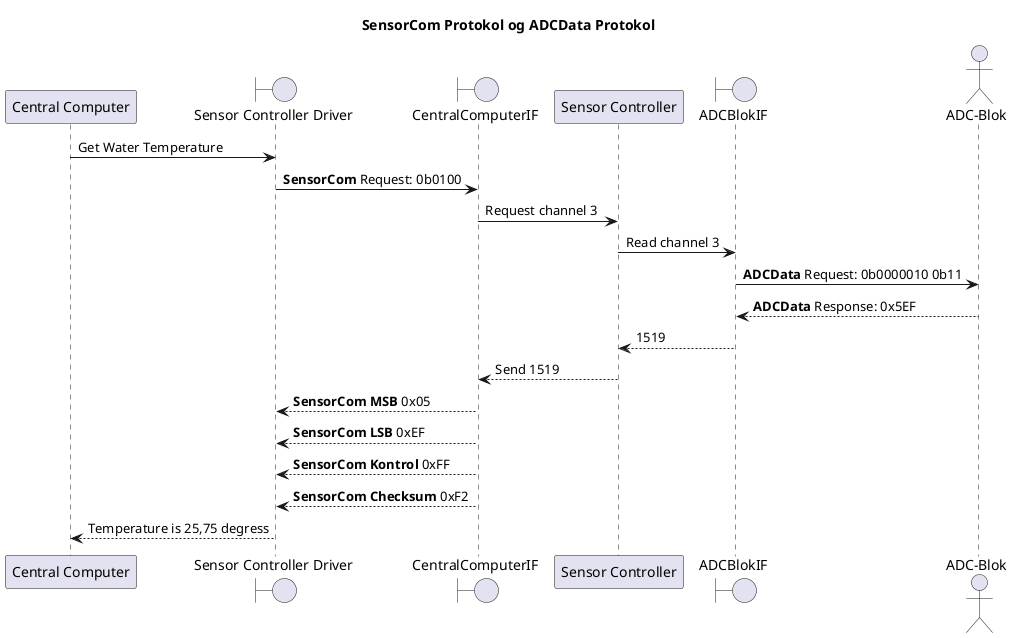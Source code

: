 @startuml SensorComProtokolOversigt
title "SensorCom Protokol og ADCData Protokol"

participant "Central Computer" as CC
boundary "Sensor Controller Driver" as SCD
boundary "CentralComputerIF" as CCIF
participant "Sensor Controller" as SC
boundary "ADCBlokIF" as ADCIF
actor "ADC-Blok" as ADC

CC -> SCD : Get Water Temperature
SCD -> CCIF : <b>SensorCom</b> Request: 0b0100
CCIF -> SC : Request channel 3
SC -> ADCIF : Read channel 3
ADCIF -> ADC : <b>ADCData</b> Request: 0b0000010 0b11
ADC --> ADCIF : <b>ADCData</b> Response: 0x5EF
ADCIF --> SC : 1519
SC --> CCIF : Send 1519
CCIF --> SCD : <b>SensorCom MSB</b> 0x05
CCIF --> SCD : <b>SensorCom LSB</b> 0xEF
CCIF --> SCD : <b>SensorCom Kontrol</b> 0xFF
CCIF --> SCD : <b>SensorCom Checksum</b> 0xF2
SCD --> CC : Temperature is 25,75 degress

@enduml